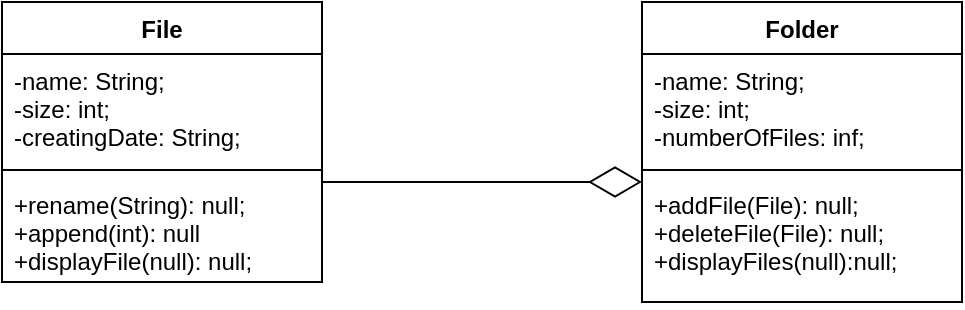 <mxfile version="20.6.0" type="github">
  <diagram id="7uJK7rrTPAGngBDO9fjv" name="Сторінка-1">
    <mxGraphModel dx="1038" dy="539" grid="1" gridSize="10" guides="1" tooltips="1" connect="1" arrows="1" fold="1" page="1" pageScale="1" pageWidth="827" pageHeight="1169" math="0" shadow="0">
      <root>
        <mxCell id="0" />
        <mxCell id="1" parent="0" />
        <mxCell id="Pv06mp9jR2B6luGvEEE4-1" value="File" style="swimlane;fontStyle=1;align=center;verticalAlign=top;childLayout=stackLayout;horizontal=1;startSize=26;horizontalStack=0;resizeParent=1;resizeParentMax=0;resizeLast=0;collapsible=1;marginBottom=0;" vertex="1" parent="1">
          <mxGeometry x="120" y="150" width="160" height="140" as="geometry" />
        </mxCell>
        <mxCell id="Pv06mp9jR2B6luGvEEE4-2" value="-name: String;&#xa;-size: int;&#xa;-creatingDate: String;" style="text;strokeColor=none;fillColor=none;align=left;verticalAlign=top;spacingLeft=4;spacingRight=4;overflow=hidden;rotatable=0;points=[[0,0.5],[1,0.5]];portConstraint=eastwest;" vertex="1" parent="Pv06mp9jR2B6luGvEEE4-1">
          <mxGeometry y="26" width="160" height="54" as="geometry" />
        </mxCell>
        <mxCell id="Pv06mp9jR2B6luGvEEE4-3" value="" style="line;strokeWidth=1;fillColor=none;align=left;verticalAlign=middle;spacingTop=-1;spacingLeft=3;spacingRight=3;rotatable=0;labelPosition=right;points=[];portConstraint=eastwest;strokeColor=inherit;" vertex="1" parent="Pv06mp9jR2B6luGvEEE4-1">
          <mxGeometry y="80" width="160" height="8" as="geometry" />
        </mxCell>
        <mxCell id="Pv06mp9jR2B6luGvEEE4-4" value="+rename(String): null;&#xa;+append(int): null&#xa;+displayFile(null): null;" style="text;strokeColor=none;fillColor=none;align=left;verticalAlign=top;spacingLeft=4;spacingRight=4;overflow=hidden;rotatable=0;points=[[0,0.5],[1,0.5]];portConstraint=eastwest;" vertex="1" parent="Pv06mp9jR2B6luGvEEE4-1">
          <mxGeometry y="88" width="160" height="52" as="geometry" />
        </mxCell>
        <mxCell id="Pv06mp9jR2B6luGvEEE4-5" value="Folder" style="swimlane;fontStyle=1;align=center;verticalAlign=top;childLayout=stackLayout;horizontal=1;startSize=26;horizontalStack=0;resizeParent=1;resizeParentMax=0;resizeLast=0;collapsible=1;marginBottom=0;" vertex="1" parent="1">
          <mxGeometry x="440" y="150" width="160" height="150" as="geometry" />
        </mxCell>
        <mxCell id="Pv06mp9jR2B6luGvEEE4-6" value="-name: String;&#xa;-size: int;&#xa;-numberOfFiles: inf;" style="text;strokeColor=none;fillColor=none;align=left;verticalAlign=top;spacingLeft=4;spacingRight=4;overflow=hidden;rotatable=0;points=[[0,0.5],[1,0.5]];portConstraint=eastwest;" vertex="1" parent="Pv06mp9jR2B6luGvEEE4-5">
          <mxGeometry y="26" width="160" height="54" as="geometry" />
        </mxCell>
        <mxCell id="Pv06mp9jR2B6luGvEEE4-7" value="" style="line;strokeWidth=1;fillColor=none;align=left;verticalAlign=middle;spacingTop=-1;spacingLeft=3;spacingRight=3;rotatable=0;labelPosition=right;points=[];portConstraint=eastwest;strokeColor=inherit;" vertex="1" parent="Pv06mp9jR2B6luGvEEE4-5">
          <mxGeometry y="80" width="160" height="8" as="geometry" />
        </mxCell>
        <mxCell id="Pv06mp9jR2B6luGvEEE4-8" value="+addFile(File): null;&#xa;+deleteFile(File): null;&#xa;+displayFiles(null):null;" style="text;strokeColor=none;fillColor=none;align=left;verticalAlign=top;spacingLeft=4;spacingRight=4;overflow=hidden;rotatable=0;points=[[0,0.5],[1,0.5]];portConstraint=eastwest;" vertex="1" parent="Pv06mp9jR2B6luGvEEE4-5">
          <mxGeometry y="88" width="160" height="62" as="geometry" />
        </mxCell>
        <mxCell id="Pv06mp9jR2B6luGvEEE4-9" value="" style="endArrow=diamondThin;endFill=0;endSize=24;html=1;rounded=0;" edge="1" parent="1">
          <mxGeometry width="160" relative="1" as="geometry">
            <mxPoint x="280" y="240" as="sourcePoint" />
            <mxPoint x="440" y="240" as="targetPoint" />
            <Array as="points">
              <mxPoint x="360" y="240" />
            </Array>
          </mxGeometry>
        </mxCell>
      </root>
    </mxGraphModel>
  </diagram>
</mxfile>
